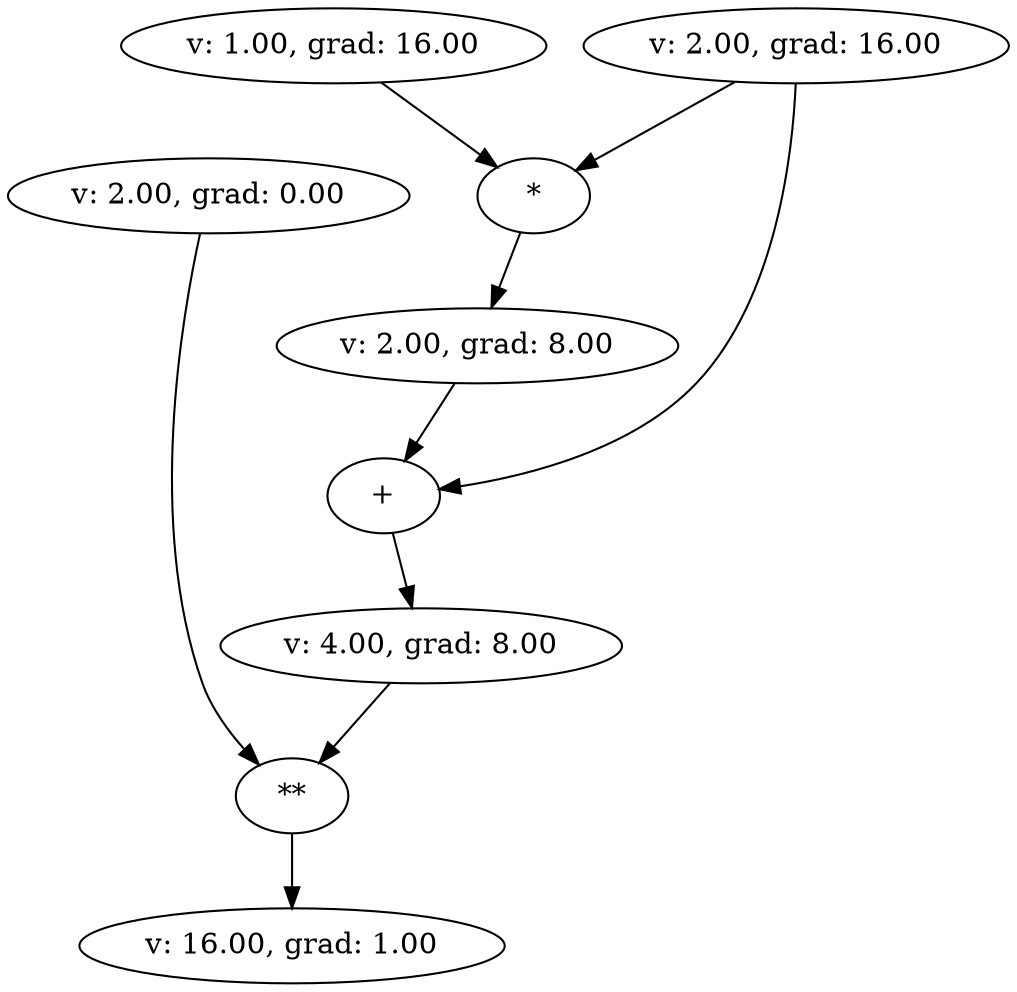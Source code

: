 strict digraph {

	"60303c84-73cc-4a2d-af09-323ac5118bf4+" [ label="+",  weight=0 ];

	"60303c84-73cc-4a2d-af09-323ac5118bf4+" -> "60303c84-73cc-4a2d-af09-323ac5118bf4" [  weight=0 ];

	"febb4ae5-9f64-47be-93b2-16dc91326869" [ label="v: 2.00, grad: 8.00",  weight=0 ];

	"febb4ae5-9f64-47be-93b2-16dc91326869" -> "60303c84-73cc-4a2d-af09-323ac5118bf4+" [  weight=0 ];

	"60303c84-73cc-4a2d-af09-323ac5118bf4" [ label="v: 4.00, grad: 8.00",  weight=0 ];

	"60303c84-73cc-4a2d-af09-323ac5118bf4" -> "e228dd80-c74d-4338-bfcd-59c1c27fb822**" [  weight=0 ];

	"4ed193a2-9405-4b54-99e2-e2b6c70dc5d1" [ label="v: 1.00, grad: 16.00",  weight=0 ];

	"4ed193a2-9405-4b54-99e2-e2b6c70dc5d1" -> "febb4ae5-9f64-47be-93b2-16dc91326869*" [  weight=0 ];

	"e228dd80-c74d-4338-bfcd-59c1c27fb822**" [ label="**",  weight=0 ];

	"e228dd80-c74d-4338-bfcd-59c1c27fb822**" -> "e228dd80-c74d-4338-bfcd-59c1c27fb822" [  weight=0 ];

	"e228dd80-c74d-4338-bfcd-59c1c27fb822" [ label="v: 16.00, grad: 1.00",  weight=0 ];

	"3b545503-1bdb-43b2-8e59-3fbd360f5e9a" [ label="v: 2.00, grad: 16.00",  weight=0 ];

	"3b545503-1bdb-43b2-8e59-3fbd360f5e9a" -> "febb4ae5-9f64-47be-93b2-16dc91326869*" [  weight=0 ];

	"3b545503-1bdb-43b2-8e59-3fbd360f5e9a" -> "60303c84-73cc-4a2d-af09-323ac5118bf4+" [  weight=0 ];

	"729c44b5-5a10-463a-b73f-5c077f73f5af" [ label="v: 2.00, grad: 0.00",  weight=0 ];

	"729c44b5-5a10-463a-b73f-5c077f73f5af" -> "e228dd80-c74d-4338-bfcd-59c1c27fb822**" [  weight=0 ];

	"febb4ae5-9f64-47be-93b2-16dc91326869*" [ label="*",  weight=0 ];

	"febb4ae5-9f64-47be-93b2-16dc91326869*" -> "febb4ae5-9f64-47be-93b2-16dc91326869" [  weight=0 ];

}
